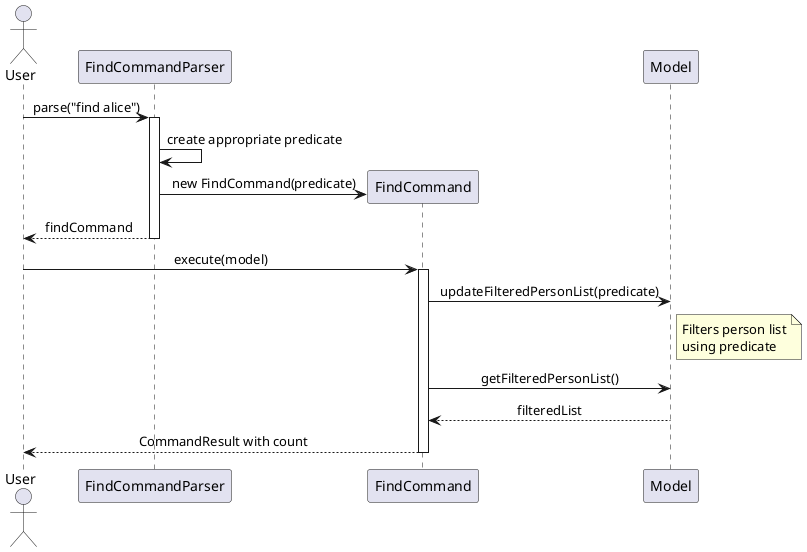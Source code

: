 @startuml

skinparam sequenceMessageAlign center
skinparam responseMessageBelowArrow true

actor User
participant "FindCommandParser" as Parser
participant "FindCommand" as Command
participant Model

User -> Parser: parse("find alice")
activate Parser

Parser -> Parser: create appropriate predicate

create Command
Parser -> Command: new FindCommand(predicate)

Parser --> User: findCommand
deactivate Parser

User -> Command: execute(model)
activate Command

Command -> Model: updateFilteredPersonList(predicate)
note right of Model
  Filters person list
  using predicate
end note

Command -> Model: getFilteredPersonList()
Model --> Command: filteredList

Command --> User: CommandResult with count
deactivate Command

@enduml